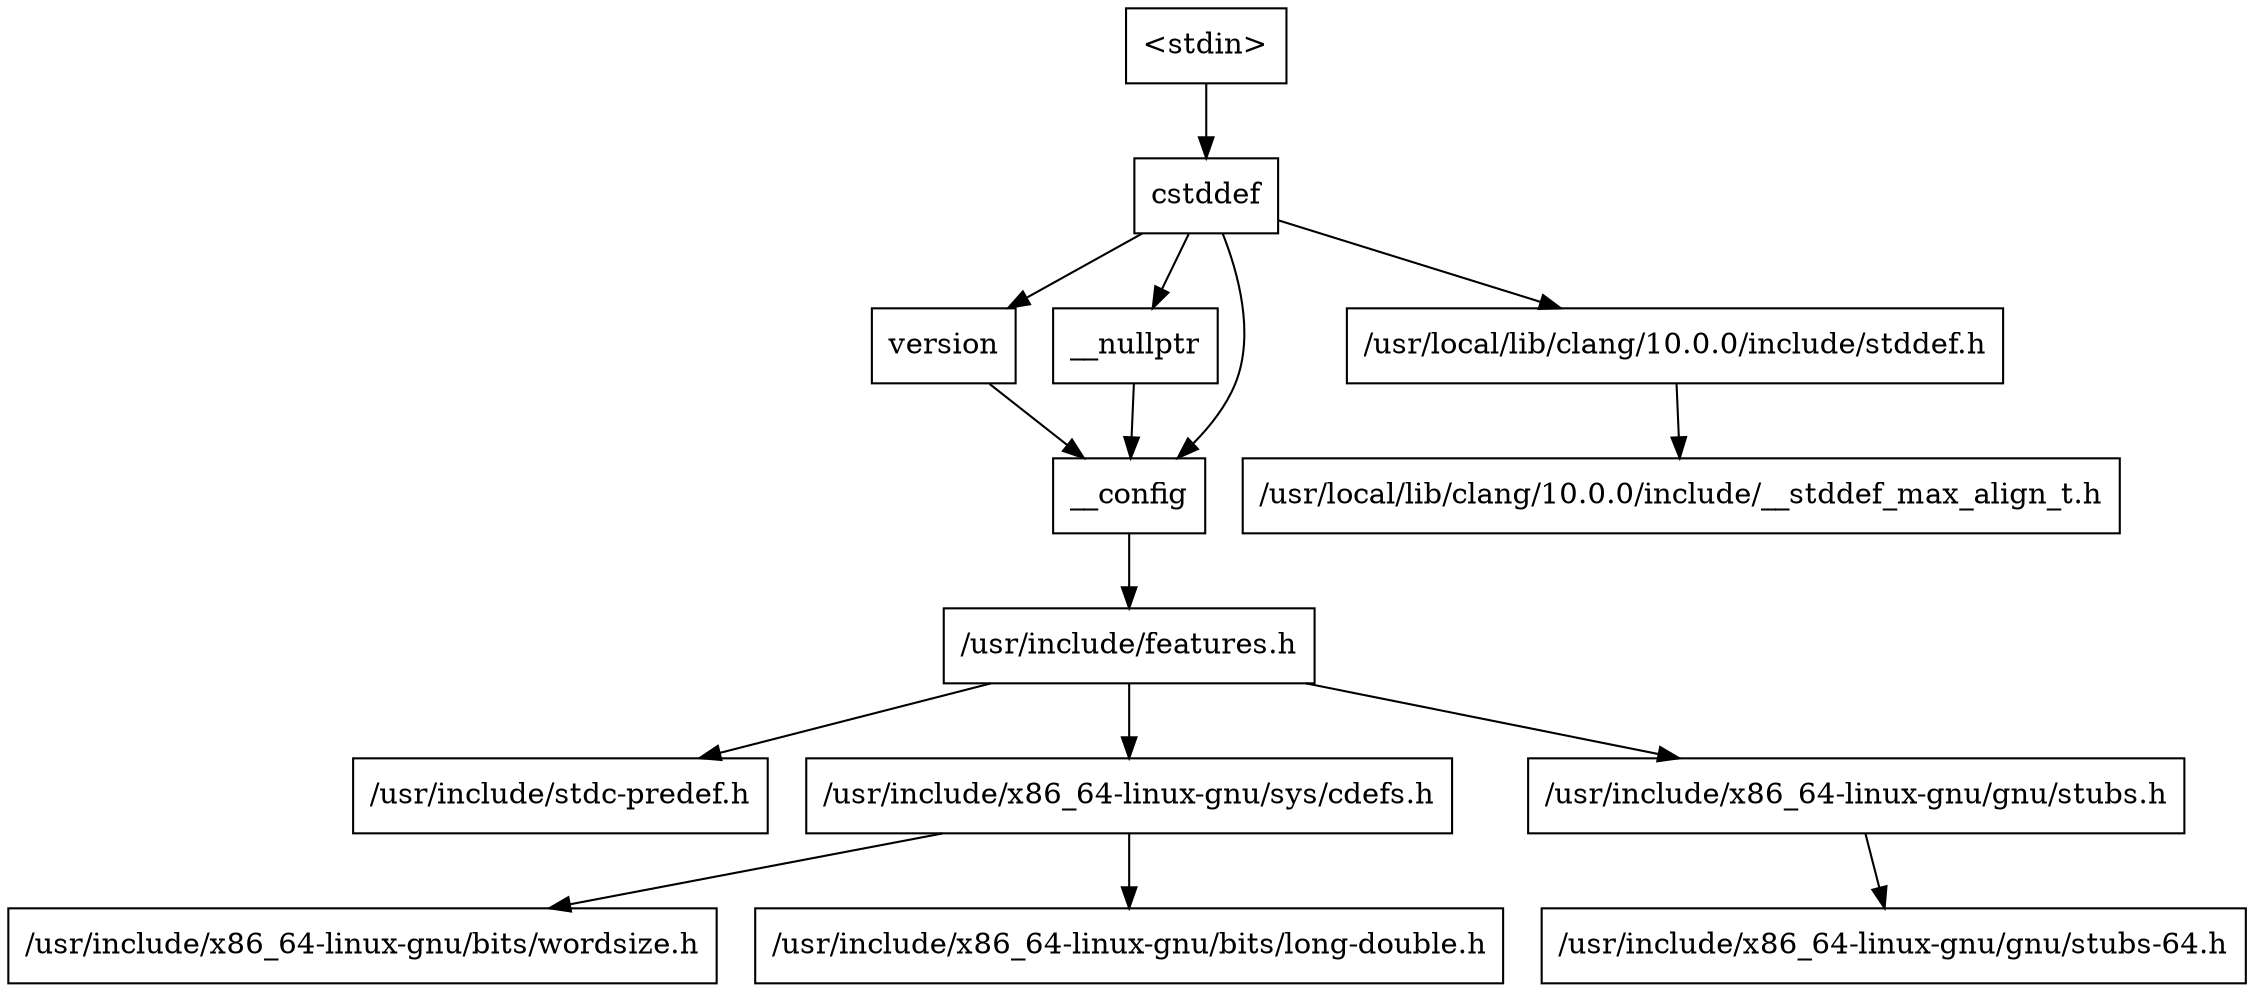 digraph "dependencies" {
  header_0 [ shape="box", label="\<stdin\>" ];
  header_1 [ shape="box", label="cstddef" ];
  header_11 [ shape="box", label="version" ];
  header_12 [ shape="box", label="/usr/local/lib/clang/10.0.0/include/stddef.h" ];
  header_13 [ shape="box", label="/usr/local/lib/clang/10.0.0/include/__stddef_max_align_t.h" ];
  header_14 [ shape="box", label="__nullptr" ];
  header_2 [ shape="box", label="__config" ];
  header_3 [ shape="box", label="/usr/include/features.h" ];
  header_4 [ shape="box", label="/usr/include/stdc-predef.h" ];
  header_5 [ shape="box", label="/usr/include/x86_64-linux-gnu/sys/cdefs.h" ];
  header_6 [ shape="box", label="/usr/include/x86_64-linux-gnu/bits/wordsize.h" ];
  header_7 [ shape="box", label="/usr/include/x86_64-linux-gnu/bits/long-double.h" ];
  header_8 [ shape="box", label="/usr/include/x86_64-linux-gnu/gnu/stubs.h" ];
  header_9 [ shape="box", label="/usr/include/x86_64-linux-gnu/gnu/stubs-64.h" ];
  header_14 -> header_2;
  header_11 -> header_2;
  header_12 -> header_13;
  header_5 -> header_6;
  header_5 -> header_7;
  header_2 -> header_3;
  header_3 -> header_4;
  header_3 -> header_5;
  header_3 -> header_8;
  header_0 -> header_1;
  header_1 -> header_14;
  header_1 -> header_2;
  header_1 -> header_11;
  header_1 -> header_12;
  header_8 -> header_9;
}